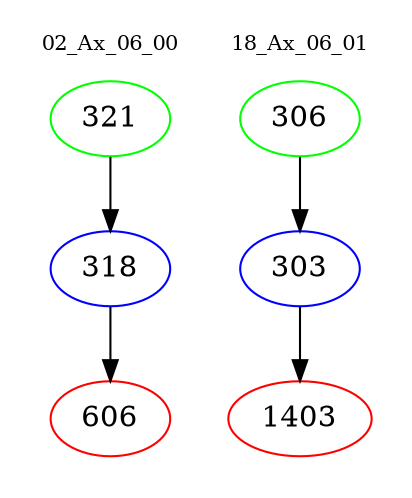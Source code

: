 digraph{
subgraph cluster_0 {
color = white
label = "02_Ax_06_00";
fontsize=10;
T0_321 [label="321", color="green"]
T0_321 -> T0_318 [color="black"]
T0_318 [label="318", color="blue"]
T0_318 -> T0_606 [color="black"]
T0_606 [label="606", color="red"]
}
subgraph cluster_1 {
color = white
label = "18_Ax_06_01";
fontsize=10;
T1_306 [label="306", color="green"]
T1_306 -> T1_303 [color="black"]
T1_303 [label="303", color="blue"]
T1_303 -> T1_1403 [color="black"]
T1_1403 [label="1403", color="red"]
}
}
